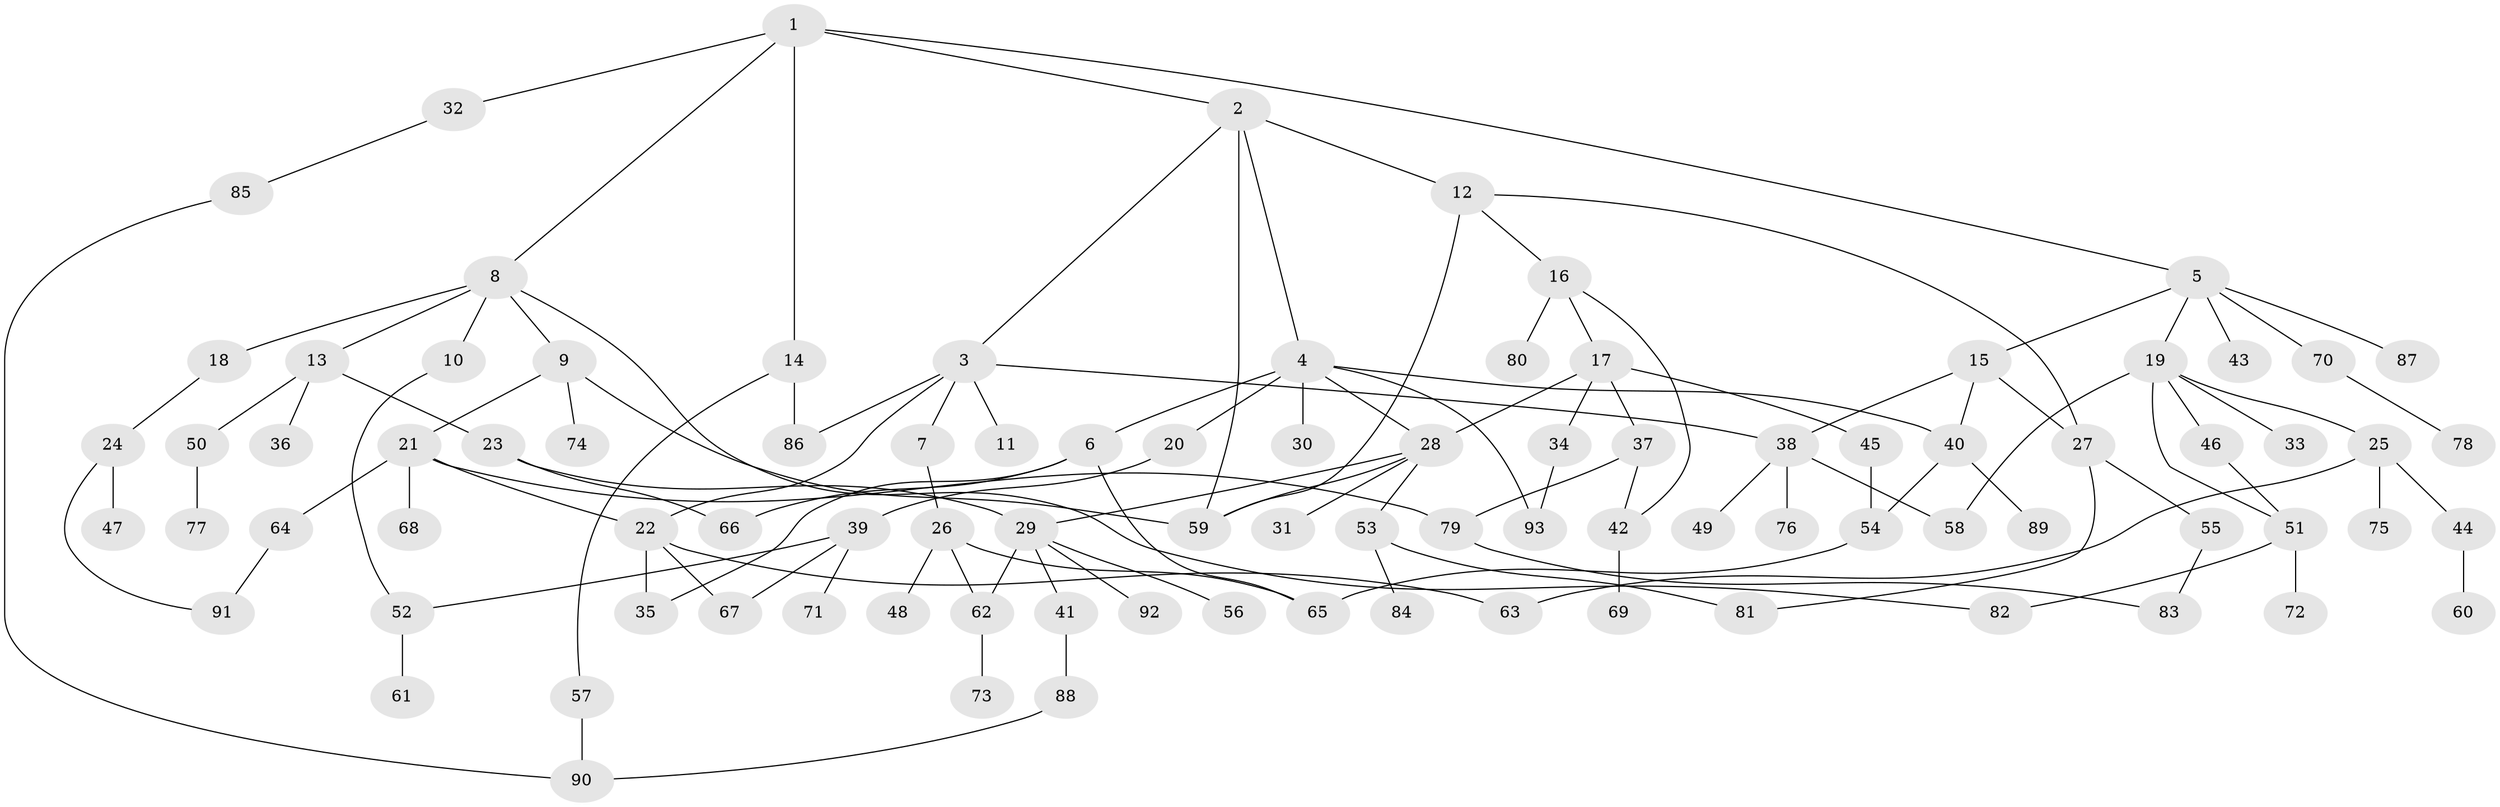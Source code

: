// Generated by graph-tools (version 1.1) at 2025/13/03/09/25 04:13:33]
// undirected, 93 vertices, 122 edges
graph export_dot {
graph [start="1"]
  node [color=gray90,style=filled];
  1;
  2;
  3;
  4;
  5;
  6;
  7;
  8;
  9;
  10;
  11;
  12;
  13;
  14;
  15;
  16;
  17;
  18;
  19;
  20;
  21;
  22;
  23;
  24;
  25;
  26;
  27;
  28;
  29;
  30;
  31;
  32;
  33;
  34;
  35;
  36;
  37;
  38;
  39;
  40;
  41;
  42;
  43;
  44;
  45;
  46;
  47;
  48;
  49;
  50;
  51;
  52;
  53;
  54;
  55;
  56;
  57;
  58;
  59;
  60;
  61;
  62;
  63;
  64;
  65;
  66;
  67;
  68;
  69;
  70;
  71;
  72;
  73;
  74;
  75;
  76;
  77;
  78;
  79;
  80;
  81;
  82;
  83;
  84;
  85;
  86;
  87;
  88;
  89;
  90;
  91;
  92;
  93;
  1 -- 2;
  1 -- 5;
  1 -- 8;
  1 -- 14;
  1 -- 32;
  2 -- 3;
  2 -- 4;
  2 -- 12;
  2 -- 59;
  3 -- 7;
  3 -- 11;
  3 -- 38;
  3 -- 86;
  3 -- 22;
  4 -- 6;
  4 -- 20;
  4 -- 28;
  4 -- 30;
  4 -- 40;
  4 -- 93;
  5 -- 15;
  5 -- 19;
  5 -- 43;
  5 -- 70;
  5 -- 87;
  6 -- 35;
  6 -- 65;
  6 -- 66;
  7 -- 26;
  8 -- 9;
  8 -- 10;
  8 -- 13;
  8 -- 18;
  8 -- 82;
  9 -- 21;
  9 -- 74;
  9 -- 59;
  10 -- 52;
  12 -- 16;
  12 -- 59;
  12 -- 27;
  13 -- 23;
  13 -- 36;
  13 -- 50;
  14 -- 57;
  14 -- 86;
  15 -- 27;
  15 -- 38;
  15 -- 40;
  16 -- 17;
  16 -- 80;
  16 -- 42;
  17 -- 34;
  17 -- 37;
  17 -- 45;
  17 -- 28;
  18 -- 24;
  19 -- 25;
  19 -- 33;
  19 -- 46;
  19 -- 51;
  19 -- 58;
  20 -- 39;
  21 -- 22;
  21 -- 64;
  21 -- 68;
  21 -- 79;
  22 -- 63;
  22 -- 35;
  22 -- 67;
  23 -- 29;
  23 -- 66;
  24 -- 47;
  24 -- 91;
  25 -- 44;
  25 -- 75;
  25 -- 63;
  26 -- 48;
  26 -- 62;
  26 -- 65;
  27 -- 55;
  27 -- 81;
  28 -- 29;
  28 -- 31;
  28 -- 53;
  28 -- 59;
  29 -- 41;
  29 -- 56;
  29 -- 92;
  29 -- 62;
  32 -- 85;
  34 -- 93;
  37 -- 42;
  37 -- 79;
  38 -- 49;
  38 -- 76;
  38 -- 58;
  39 -- 67;
  39 -- 71;
  39 -- 52;
  40 -- 54;
  40 -- 89;
  41 -- 88;
  42 -- 69;
  44 -- 60;
  45 -- 54;
  46 -- 51;
  50 -- 77;
  51 -- 72;
  51 -- 82;
  52 -- 61;
  53 -- 84;
  53 -- 81;
  54 -- 65;
  55 -- 83;
  57 -- 90;
  62 -- 73;
  64 -- 91;
  70 -- 78;
  79 -- 83;
  85 -- 90;
  88 -- 90;
}
